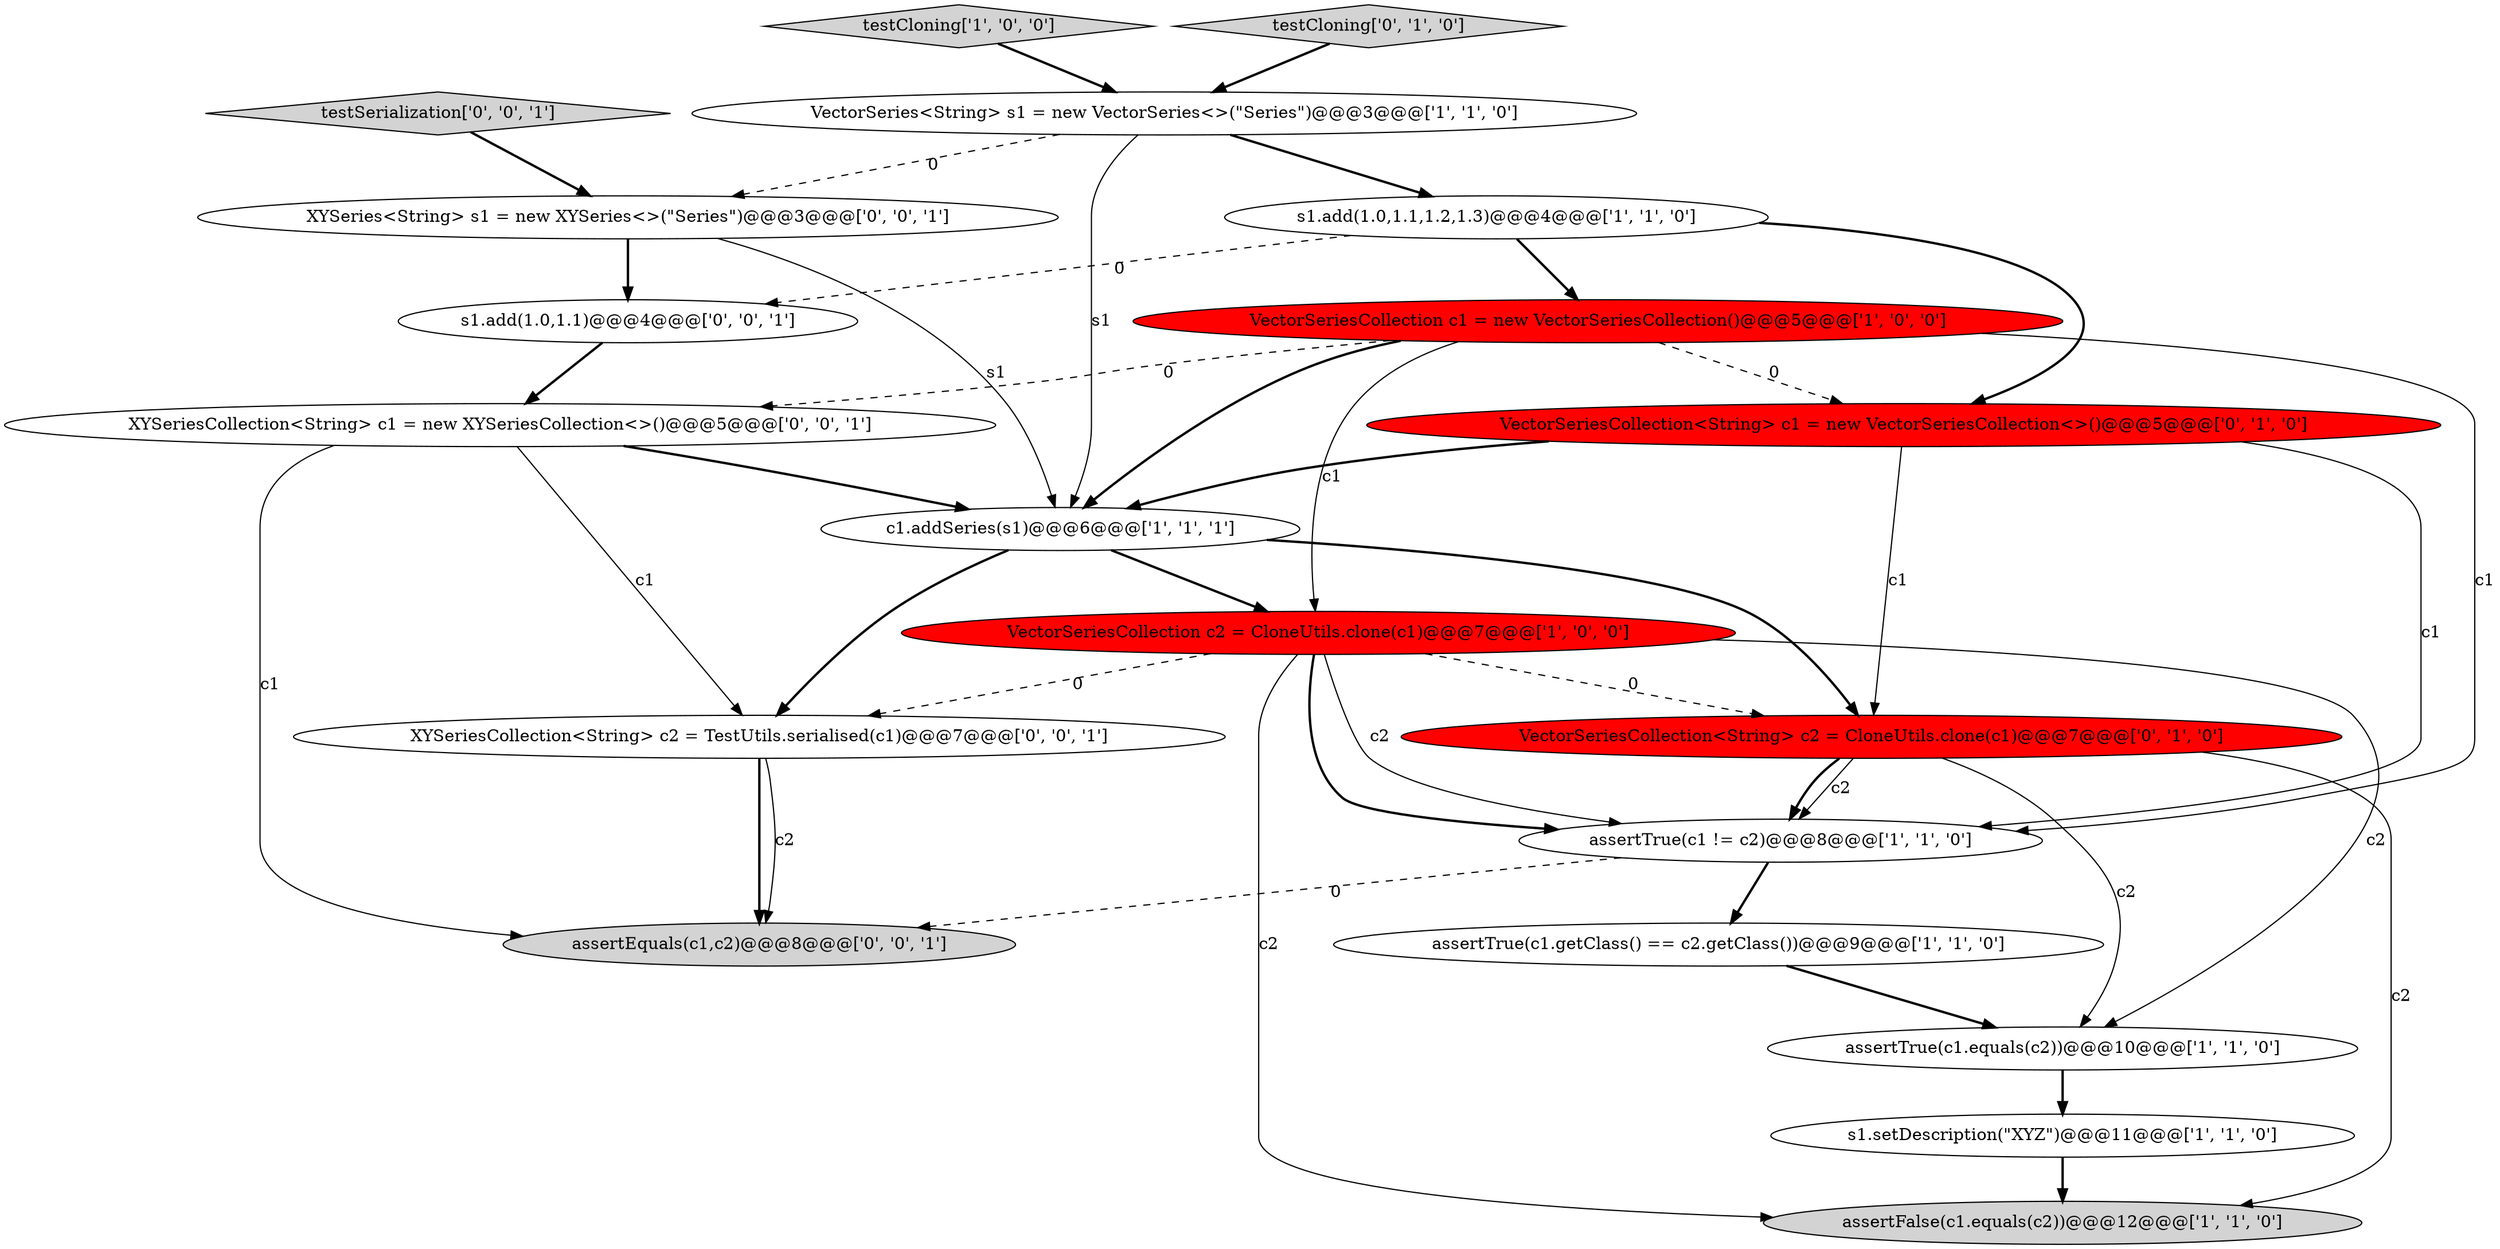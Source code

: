 digraph {
18 [style = filled, label = "XYSeries<String> s1 = new XYSeries<>(\"Series\")@@@3@@@['0', '0', '1']", fillcolor = white, shape = ellipse image = "AAA0AAABBB3BBB"];
10 [style = filled, label = "assertTrue(c1.equals(c2))@@@10@@@['1', '1', '0']", fillcolor = white, shape = ellipse image = "AAA0AAABBB1BBB"];
14 [style = filled, label = "s1.add(1.0,1.1)@@@4@@@['0', '0', '1']", fillcolor = white, shape = ellipse image = "AAA0AAABBB3BBB"];
0 [style = filled, label = "c1.addSeries(s1)@@@6@@@['1', '1', '1']", fillcolor = white, shape = ellipse image = "AAA0AAABBB1BBB"];
12 [style = filled, label = "VectorSeriesCollection<String> c2 = CloneUtils.clone(c1)@@@7@@@['0', '1', '0']", fillcolor = red, shape = ellipse image = "AAA1AAABBB2BBB"];
15 [style = filled, label = "testSerialization['0', '0', '1']", fillcolor = lightgray, shape = diamond image = "AAA0AAABBB3BBB"];
6 [style = filled, label = "VectorSeriesCollection c2 = CloneUtils.clone(c1)@@@7@@@['1', '0', '0']", fillcolor = red, shape = ellipse image = "AAA1AAABBB1BBB"];
7 [style = filled, label = "testCloning['1', '0', '0']", fillcolor = lightgray, shape = diamond image = "AAA0AAABBB1BBB"];
5 [style = filled, label = "assertTrue(c1 != c2)@@@8@@@['1', '1', '0']", fillcolor = white, shape = ellipse image = "AAA0AAABBB1BBB"];
16 [style = filled, label = "assertEquals(c1,c2)@@@8@@@['0', '0', '1']", fillcolor = lightgray, shape = ellipse image = "AAA0AAABBB3BBB"];
9 [style = filled, label = "assertTrue(c1.getClass() == c2.getClass())@@@9@@@['1', '1', '0']", fillcolor = white, shape = ellipse image = "AAA0AAABBB1BBB"];
13 [style = filled, label = "testCloning['0', '1', '0']", fillcolor = lightgray, shape = diamond image = "AAA0AAABBB2BBB"];
17 [style = filled, label = "XYSeriesCollection<String> c1 = new XYSeriesCollection<>()@@@5@@@['0', '0', '1']", fillcolor = white, shape = ellipse image = "AAA0AAABBB3BBB"];
19 [style = filled, label = "XYSeriesCollection<String> c2 = TestUtils.serialised(c1)@@@7@@@['0', '0', '1']", fillcolor = white, shape = ellipse image = "AAA0AAABBB3BBB"];
3 [style = filled, label = "assertFalse(c1.equals(c2))@@@12@@@['1', '1', '0']", fillcolor = lightgray, shape = ellipse image = "AAA0AAABBB1BBB"];
2 [style = filled, label = "s1.add(1.0,1.1,1.2,1.3)@@@4@@@['1', '1', '0']", fillcolor = white, shape = ellipse image = "AAA0AAABBB1BBB"];
8 [style = filled, label = "VectorSeriesCollection c1 = new VectorSeriesCollection()@@@5@@@['1', '0', '0']", fillcolor = red, shape = ellipse image = "AAA1AAABBB1BBB"];
1 [style = filled, label = "s1.setDescription(\"XYZ\")@@@11@@@['1', '1', '0']", fillcolor = white, shape = ellipse image = "AAA0AAABBB1BBB"];
4 [style = filled, label = "VectorSeries<String> s1 = new VectorSeries<>(\"Series\")@@@3@@@['1', '1', '0']", fillcolor = white, shape = ellipse image = "AAA0AAABBB1BBB"];
11 [style = filled, label = "VectorSeriesCollection<String> c1 = new VectorSeriesCollection<>()@@@5@@@['0', '1', '0']", fillcolor = red, shape = ellipse image = "AAA1AAABBB2BBB"];
4->18 [style = dashed, label="0"];
12->5 [style = solid, label="c2"];
12->5 [style = bold, label=""];
5->9 [style = bold, label=""];
0->6 [style = bold, label=""];
0->19 [style = bold, label=""];
17->16 [style = solid, label="c1"];
17->19 [style = solid, label="c1"];
0->12 [style = bold, label=""];
1->3 [style = bold, label=""];
14->17 [style = bold, label=""];
8->6 [style = solid, label="c1"];
4->2 [style = bold, label=""];
7->4 [style = bold, label=""];
9->10 [style = bold, label=""];
6->3 [style = solid, label="c2"];
15->18 [style = bold, label=""];
4->0 [style = solid, label="s1"];
19->16 [style = bold, label=""];
6->12 [style = dashed, label="0"];
8->0 [style = bold, label=""];
5->16 [style = dashed, label="0"];
11->12 [style = solid, label="c1"];
6->5 [style = bold, label=""];
11->0 [style = bold, label=""];
17->0 [style = bold, label=""];
6->10 [style = solid, label="c2"];
2->14 [style = dashed, label="0"];
19->16 [style = solid, label="c2"];
6->5 [style = solid, label="c2"];
6->19 [style = dashed, label="0"];
18->0 [style = solid, label="s1"];
8->17 [style = dashed, label="0"];
8->5 [style = solid, label="c1"];
11->5 [style = solid, label="c1"];
8->11 [style = dashed, label="0"];
10->1 [style = bold, label=""];
18->14 [style = bold, label=""];
2->11 [style = bold, label=""];
12->3 [style = solid, label="c2"];
2->8 [style = bold, label=""];
12->10 [style = solid, label="c2"];
13->4 [style = bold, label=""];
}

